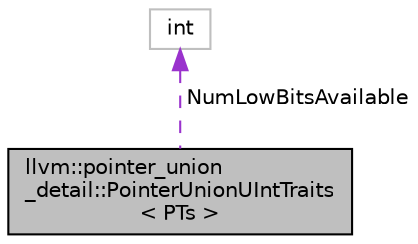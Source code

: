 digraph "llvm::pointer_union_detail::PointerUnionUIntTraits&lt; PTs &gt;"
{
 // LATEX_PDF_SIZE
  bgcolor="transparent";
  edge [fontname="Helvetica",fontsize="10",labelfontname="Helvetica",labelfontsize="10"];
  node [fontname="Helvetica",fontsize="10",shape=record];
  Node1 [label="llvm::pointer_union\l_detail::PointerUnionUIntTraits\l\< PTs \>",height=0.2,width=0.4,color="black", fillcolor="grey75", style="filled", fontcolor="black",tooltip="Provide PointerLikeTypeTraits for void* that is used by PointerUnion for the template arguments."];
  Node2 -> Node1 [dir="back",color="darkorchid3",fontsize="10",style="dashed",label=" NumLowBitsAvailable" ,fontname="Helvetica"];
  Node2 [label="int",height=0.2,width=0.4,color="grey75",tooltip=" "];
}
